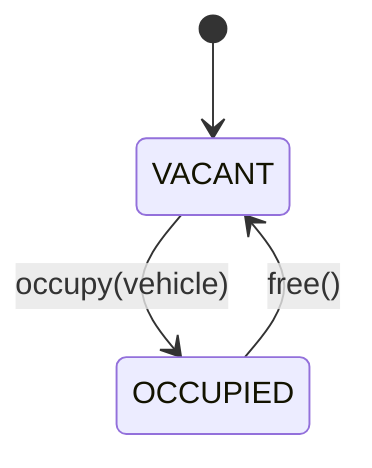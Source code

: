 stateDiagram-v2
    [*] --> VACANT
    VACANT --> OCCUPIED: occupy(vehicle)
    OCCUPIED --> VACANT: free()
